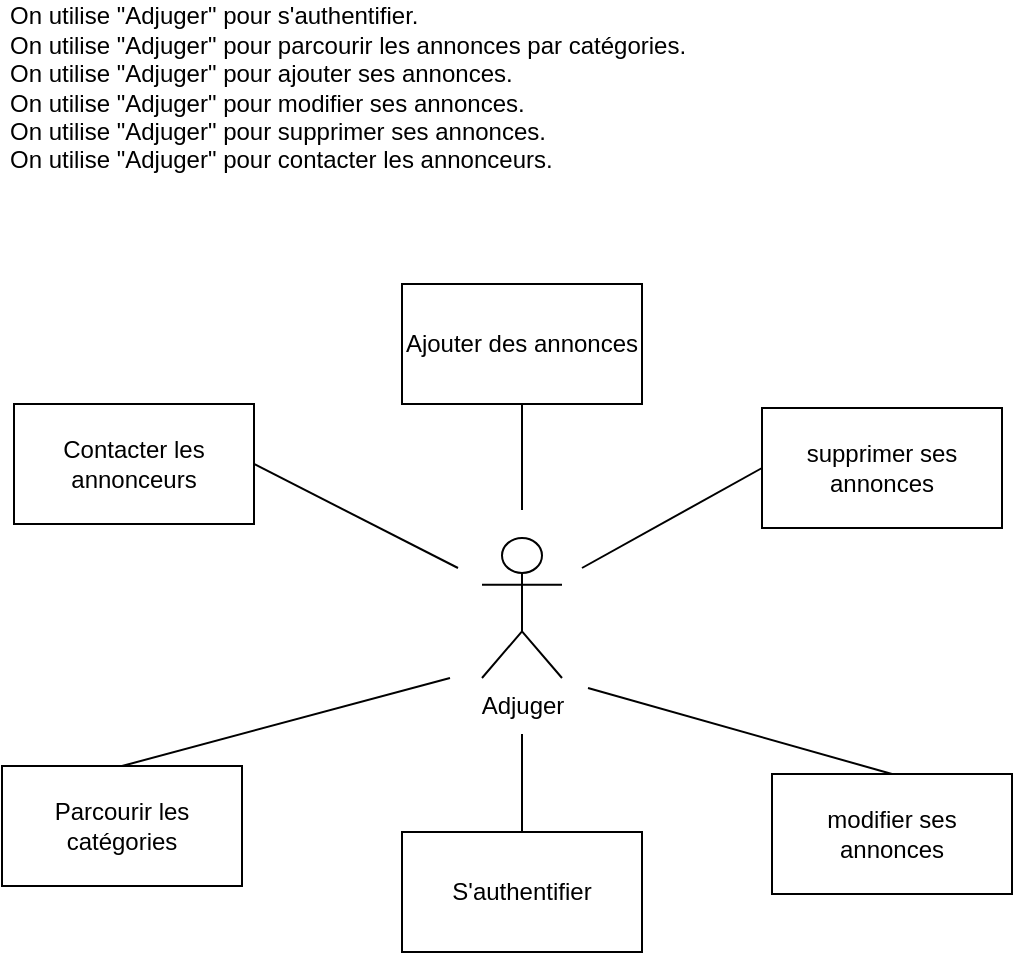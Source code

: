 <mxfile version="14.3.0" type="device"><diagram id="bJmNU--2hyGFAaiD2pXV" name="Page-1"><mxGraphModel dx="1422" dy="846" grid="0" gridSize="10" guides="1" tooltips="1" connect="1" arrows="1" fold="1" page="1" pageScale="1" pageWidth="827" pageHeight="1169" math="0" shadow="0"><root><mxCell id="0"/><mxCell id="1" parent="0"/><mxCell id="It_Pz7CVpYuebFM5wpr2-8" value="S'authentifier" style="rounded=0;whiteSpace=wrap;html=1;" parent="1" vertex="1"><mxGeometry x="378" y="664" width="120" height="60" as="geometry"/></mxCell><mxCell id="It_Pz7CVpYuebFM5wpr2-9" value="Ajouter des annonces" style="rounded=0;whiteSpace=wrap;html=1;" parent="1" vertex="1"><mxGeometry x="378" y="390" width="120" height="60" as="geometry"/></mxCell><mxCell id="It_Pz7CVpYuebFM5wpr2-11" value="Parcourir les catégories" style="rounded=0;whiteSpace=wrap;html=1;" parent="1" vertex="1"><mxGeometry x="178" y="631" width="120" height="60" as="geometry"/></mxCell><mxCell id="It_Pz7CVpYuebFM5wpr2-12" value="Contacter les annonceurs" style="rounded=0;whiteSpace=wrap;html=1;" parent="1" vertex="1"><mxGeometry x="184" y="450" width="120" height="60" as="geometry"/></mxCell><mxCell id="It_Pz7CVpYuebFM5wpr2-13" value="" style="endArrow=none;html=1;exitX=1;exitY=0.5;exitDx=0;exitDy=0;" parent="1" source="It_Pz7CVpYuebFM5wpr2-12" edge="1"><mxGeometry width="50" height="50" relative="1" as="geometry"><mxPoint x="409" y="589" as="sourcePoint"/><mxPoint x="406" y="532" as="targetPoint"/></mxGeometry></mxCell><mxCell id="It_Pz7CVpYuebFM5wpr2-14" value="" style="endArrow=none;html=1;entryX=0.5;entryY=1;entryDx=0;entryDy=0;" parent="1" target="It_Pz7CVpYuebFM5wpr2-9" edge="1"><mxGeometry width="50" height="50" relative="1" as="geometry"><mxPoint x="438" y="503" as="sourcePoint"/><mxPoint x="459" y="539" as="targetPoint"/></mxGeometry></mxCell><mxCell id="It_Pz7CVpYuebFM5wpr2-15" value="" style="endArrow=none;html=1;entryX=0.5;entryY=0;entryDx=0;entryDy=0;" parent="1" target="It_Pz7CVpYuebFM5wpr2-8" edge="1"><mxGeometry width="50" height="50" relative="1" as="geometry"><mxPoint x="438" y="615" as="sourcePoint"/><mxPoint x="459" y="539" as="targetPoint"/></mxGeometry></mxCell><mxCell id="It_Pz7CVpYuebFM5wpr2-16" value="" style="endArrow=none;html=1;exitX=0.5;exitY=0;exitDx=0;exitDy=0;" parent="1" source="It_Pz7CVpYuebFM5wpr2-11" edge="1"><mxGeometry width="50" height="50" relative="1" as="geometry"><mxPoint x="409" y="589" as="sourcePoint"/><mxPoint x="402" y="587" as="targetPoint"/></mxGeometry></mxCell><mxCell id="It_Pz7CVpYuebFM5wpr2-20" value="On utilise &quot;Adjuger&quot; pour s'authentifier.&lt;br&gt;On utilise &quot;Adjuger&quot; pour parcourir les annonces par catégories.&lt;br&gt;On utilise &quot;Adjuger&quot; pour ajouter ses annonces.&lt;br&gt;On utilise &quot;Adjuger&quot; pour modifier ses annonces.&lt;br&gt;On utilise &quot;Adjuger&quot; pour supprimer ses annonces.&lt;br&gt;On utilise &quot;Adjuger&quot; pour contacter les annonceurs." style="text;html=1;align=left;verticalAlign=middle;resizable=0;points=[];autosize=1;" parent="1" vertex="1"><mxGeometry x="180" y="248" width="348" height="88" as="geometry"/></mxCell><mxCell id="q6Ampr7bIjMhnkxtXBCV-2" value="&lt;span&gt;modifier ses annonces&lt;/span&gt;" style="rounded=0;whiteSpace=wrap;html=1;" parent="1" vertex="1"><mxGeometry x="563" y="635" width="120" height="60" as="geometry"/></mxCell><mxCell id="q6Ampr7bIjMhnkxtXBCV-3" value="&lt;span&gt;supprimer ses annonces&lt;/span&gt;" style="rounded=0;whiteSpace=wrap;html=1;" parent="1" vertex="1"><mxGeometry x="558" y="452" width="120" height="60" as="geometry"/></mxCell><mxCell id="It_Pz7CVpYuebFM5wpr2-5" value="Adjuger" style="shape=umlActor;verticalLabelPosition=bottom;verticalAlign=top;html=1;outlineConnect=0;" parent="1" vertex="1"><mxGeometry x="418" y="517" width="40" height="70" as="geometry"/></mxCell><mxCell id="q6Ampr7bIjMhnkxtXBCV-5" value="" style="endArrow=none;html=1;entryX=0.5;entryY=0;entryDx=0;entryDy=0;" parent="1" target="q6Ampr7bIjMhnkxtXBCV-2" edge="1"><mxGeometry width="50" height="50" relative="1" as="geometry"><mxPoint x="471" y="592" as="sourcePoint"/><mxPoint x="428" y="550.333" as="targetPoint"/></mxGeometry></mxCell><mxCell id="q6Ampr7bIjMhnkxtXBCV-6" value="" style="endArrow=none;html=1;entryX=0;entryY=0.5;entryDx=0;entryDy=0;" parent="1" target="q6Ampr7bIjMhnkxtXBCV-3" edge="1"><mxGeometry width="50" height="50" relative="1" as="geometry"><mxPoint x="468" y="532" as="sourcePoint"/><mxPoint x="634" y="609" as="targetPoint"/></mxGeometry></mxCell></root></mxGraphModel></diagram></mxfile>